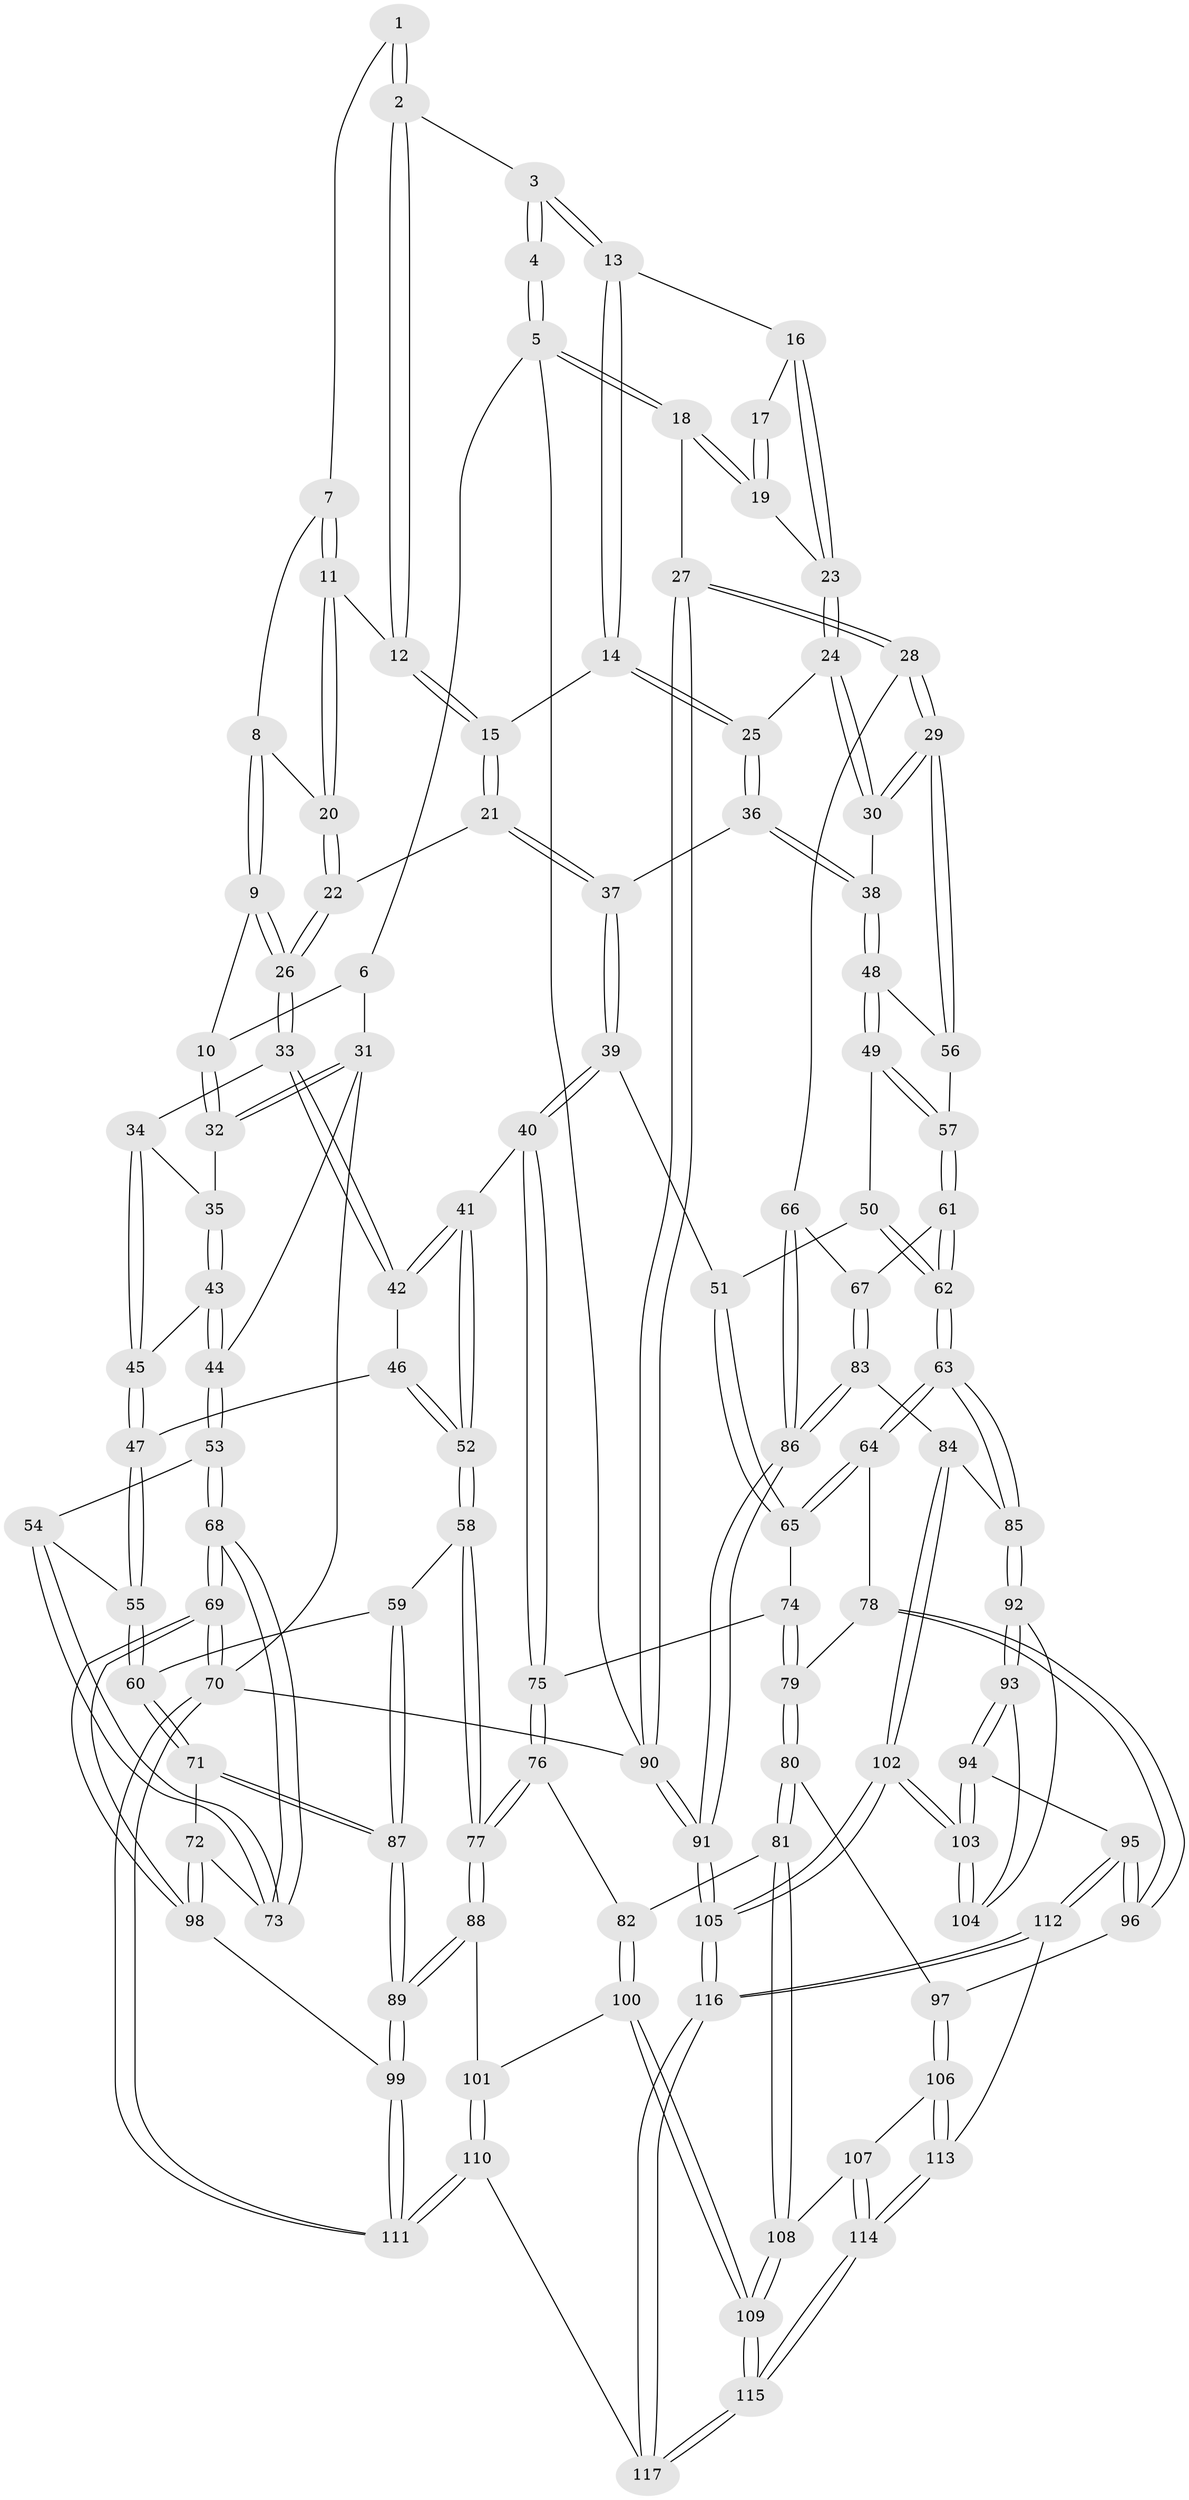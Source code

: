 // Generated by graph-tools (version 1.1) at 2025/03/03/09/25 03:03:25]
// undirected, 117 vertices, 289 edges
graph export_dot {
graph [start="1"]
  node [color=gray90,style=filled];
  1 [pos="+0.2813618616125457+0"];
  2 [pos="+0.6532765696280757+0"];
  3 [pos="+0.6716668011787613+0"];
  4 [pos="+1+0"];
  5 [pos="+1+0"];
  6 [pos="+0.18284700999943934+0"];
  7 [pos="+0.3138324954773308+0.0025013372424056665"];
  8 [pos="+0.3075753293669912+0.16290157000792307"];
  9 [pos="+0.19280582970606122+0.24375179626457955"];
  10 [pos="+0.1042821724234321+0.24484617995974886"];
  11 [pos="+0.49408384438558667+0.1693033146792148"];
  12 [pos="+0.5563502592230876+0.14990057129928436"];
  13 [pos="+0.785883858571538+0.17807153921211474"];
  14 [pos="+0.6574516061470083+0.2989730346788935"];
  15 [pos="+0.6363215093007528+0.2865449839696073"];
  16 [pos="+0.8667677638045945+0.20707070924814092"];
  17 [pos="+0.9842996819311252+0"];
  18 [pos="+1+0.3791482736666257"];
  19 [pos="+0.9597621734745975+0.25265789443336123"];
  20 [pos="+0.4179354680295927+0.22720535647388304"];
  21 [pos="+0.45376575424086646+0.371104830405642"];
  22 [pos="+0.40509787929558905+0.34290308477786885"];
  23 [pos="+0.8824171279370494+0.22831741330102293"];
  24 [pos="+0.8096213465365553+0.3644280435110919"];
  25 [pos="+0.6787207534618218+0.3402833786833862"];
  26 [pos="+0.34062335706163405+0.3674425291953819"];
  27 [pos="+1+0.5422327406547216"];
  28 [pos="+1+0.5492900736114594"];
  29 [pos="+0.9389233154538682+0.512643713695102"];
  30 [pos="+0.9099955047671135+0.49176724252869136"];
  31 [pos="+0+0.24058341716643689"];
  32 [pos="+0.10355298182717951+0.24535359282256514"];
  33 [pos="+0.3116550760249365+0.4177802426816456"];
  34 [pos="+0.3009304241541143+0.41819989363057164"];
  35 [pos="+0.1294325958785206+0.3895585168519045"];
  36 [pos="+0.643322150354648+0.47696709671844356"];
  37 [pos="+0.48470356536275555+0.43859342088920233"];
  38 [pos="+0.6447998235331077+0.4814888229659976"];
  39 [pos="+0.42567649514799993+0.5913004253351442"];
  40 [pos="+0.42386571216754987+0.5926620396700728"];
  41 [pos="+0.36660843141382476+0.5931095286303157"];
  42 [pos="+0.31483953209567395+0.46660436316121745"];
  43 [pos="+0.12051931795454353+0.4287098727481678"];
  44 [pos="+0+0.38685770367088057"];
  45 [pos="+0.11706905740899912+0.5157175844706094"];
  46 [pos="+0.15932731860578445+0.5387484037940281"];
  47 [pos="+0.11424369921723375+0.530245124119164"];
  48 [pos="+0.6409548140870979+0.5428894424194741"];
  49 [pos="+0.6377785628151068+0.551351789229685"];
  50 [pos="+0.6376027415894916+0.5516385535824124"];
  51 [pos="+0.6127343693501144+0.5787982174938223"];
  52 [pos="+0.32615447778006706+0.6234116264163089"];
  53 [pos="+0+0.5381558409070006"];
  54 [pos="+0.08276151685488616+0.5541046807916824"];
  55 [pos="+0.0909007208388455+0.5523349490692514"];
  56 [pos="+0.8132562477609251+0.574543604507172"];
  57 [pos="+0.7658404494384664+0.6370351945051433"];
  58 [pos="+0.28390542434904426+0.7091836997074191"];
  59 [pos="+0.2526314535806265+0.7164822256518869"];
  60 [pos="+0.1510937711747538+0.6727723159850384"];
  61 [pos="+0.7525578658609231+0.7070796792382963"];
  62 [pos="+0.7476972625195756+0.711975456966138"];
  63 [pos="+0.7256553417273455+0.7495704925965819"];
  64 [pos="+0.7007947629048425+0.7476422401116811"];
  65 [pos="+0.6109450936473481+0.6617090763288107"];
  66 [pos="+0.9743788404057812+0.6392198565252921"];
  67 [pos="+0.9268867171462408+0.675959631072113"];
  68 [pos="+0+0.7636449916479813"];
  69 [pos="+0+0.8891645971144178"];
  70 [pos="+0+1"];
  71 [pos="+0.08225449916048339+0.7548458531867571"];
  72 [pos="+0.03184772346241432+0.7588149060361109"];
  73 [pos="+0.023342866561715386+0.7555953565261028"];
  74 [pos="+0.5692518093719647+0.6965230449368476"];
  75 [pos="+0.4714498751593726+0.6889007034134355"];
  76 [pos="+0.46110423108618903+0.779581618334333"];
  77 [pos="+0.33608348639374175+0.7873259538071989"];
  78 [pos="+0.6405838768551281+0.7834503178100621"];
  79 [pos="+0.57176468184147+0.7837443239390024"];
  80 [pos="+0.527156578587133+0.8179781518497946"];
  81 [pos="+0.5204787274923975+0.8188832570045429"];
  82 [pos="+0.461740747468465+0.7803041551034162"];
  83 [pos="+0.8651648827001834+0.7882665726181803"];
  84 [pos="+0.7771912666709105+0.802851265874947"];
  85 [pos="+0.7482716653100911+0.7876836270580726"];
  86 [pos="+0.916386367946356+0.8665630282657638"];
  87 [pos="+0.17042848527549576+0.8216582091448404"];
  88 [pos="+0.33011617565840995+0.8271391291100773"];
  89 [pos="+0.17164445651541588+0.9008657240719488"];
  90 [pos="+1+1"];
  91 [pos="+1+1"];
  92 [pos="+0.7334352640799909+0.8167659308738442"];
  93 [pos="+0.6649826372512784+0.8847458600033946"];
  94 [pos="+0.6621653174993473+0.8868194001702723"];
  95 [pos="+0.6445011348871971+0.887500878378271"];
  96 [pos="+0.6365141778495671+0.8770288602706212"];
  97 [pos="+0.5734497156317477+0.8577552591608163"];
  98 [pos="+0.07257709192163221+0.8917089470393519"];
  99 [pos="+0.15581548015543395+0.9453378055371225"];
  100 [pos="+0.40894446217832847+0.8995028207268099"];
  101 [pos="+0.33609172720426567+0.8432526548297502"];
  102 [pos="+0.9702222568477216+1"];
  103 [pos="+0.7701512944222093+0.991726336488317"];
  104 [pos="+0.734852669014702+0.8903176736371429"];
  105 [pos="+1+1"];
  106 [pos="+0.5708794797839137+0.9136233010314724"];
  107 [pos="+0.5184898334873841+0.90606603092081"];
  108 [pos="+0.5037450073189168+0.8737196986480499"];
  109 [pos="+0.42137128935863016+0.922812785434789"];
  110 [pos="+0.2168961295972762+1"];
  111 [pos="+0.21084559673905784+1"];
  112 [pos="+0.6178906331893876+0.9438293488437424"];
  113 [pos="+0.5962135970788288+0.9469581035072685"];
  114 [pos="+0.5188847188479838+1"];
  115 [pos="+0.3903444627115051+1"];
  116 [pos="+0.9647575861363461+1"];
  117 [pos="+0.3854130162522904+1"];
  1 -- 2;
  1 -- 2;
  1 -- 7;
  2 -- 3;
  2 -- 12;
  2 -- 12;
  3 -- 4;
  3 -- 4;
  3 -- 13;
  3 -- 13;
  4 -- 5;
  4 -- 5;
  5 -- 6;
  5 -- 18;
  5 -- 18;
  5 -- 90;
  6 -- 10;
  6 -- 31;
  7 -- 8;
  7 -- 11;
  7 -- 11;
  8 -- 9;
  8 -- 9;
  8 -- 20;
  9 -- 10;
  9 -- 26;
  9 -- 26;
  10 -- 32;
  10 -- 32;
  11 -- 12;
  11 -- 20;
  11 -- 20;
  12 -- 15;
  12 -- 15;
  13 -- 14;
  13 -- 14;
  13 -- 16;
  14 -- 15;
  14 -- 25;
  14 -- 25;
  15 -- 21;
  15 -- 21;
  16 -- 17;
  16 -- 23;
  16 -- 23;
  17 -- 19;
  17 -- 19;
  18 -- 19;
  18 -- 19;
  18 -- 27;
  19 -- 23;
  20 -- 22;
  20 -- 22;
  21 -- 22;
  21 -- 37;
  21 -- 37;
  22 -- 26;
  22 -- 26;
  23 -- 24;
  23 -- 24;
  24 -- 25;
  24 -- 30;
  24 -- 30;
  25 -- 36;
  25 -- 36;
  26 -- 33;
  26 -- 33;
  27 -- 28;
  27 -- 28;
  27 -- 90;
  27 -- 90;
  28 -- 29;
  28 -- 29;
  28 -- 66;
  29 -- 30;
  29 -- 30;
  29 -- 56;
  29 -- 56;
  30 -- 38;
  31 -- 32;
  31 -- 32;
  31 -- 44;
  31 -- 70;
  32 -- 35;
  33 -- 34;
  33 -- 42;
  33 -- 42;
  34 -- 35;
  34 -- 45;
  34 -- 45;
  35 -- 43;
  35 -- 43;
  36 -- 37;
  36 -- 38;
  36 -- 38;
  37 -- 39;
  37 -- 39;
  38 -- 48;
  38 -- 48;
  39 -- 40;
  39 -- 40;
  39 -- 51;
  40 -- 41;
  40 -- 75;
  40 -- 75;
  41 -- 42;
  41 -- 42;
  41 -- 52;
  41 -- 52;
  42 -- 46;
  43 -- 44;
  43 -- 44;
  43 -- 45;
  44 -- 53;
  44 -- 53;
  45 -- 47;
  45 -- 47;
  46 -- 47;
  46 -- 52;
  46 -- 52;
  47 -- 55;
  47 -- 55;
  48 -- 49;
  48 -- 49;
  48 -- 56;
  49 -- 50;
  49 -- 57;
  49 -- 57;
  50 -- 51;
  50 -- 62;
  50 -- 62;
  51 -- 65;
  51 -- 65;
  52 -- 58;
  52 -- 58;
  53 -- 54;
  53 -- 68;
  53 -- 68;
  54 -- 55;
  54 -- 73;
  54 -- 73;
  55 -- 60;
  55 -- 60;
  56 -- 57;
  57 -- 61;
  57 -- 61;
  58 -- 59;
  58 -- 77;
  58 -- 77;
  59 -- 60;
  59 -- 87;
  59 -- 87;
  60 -- 71;
  60 -- 71;
  61 -- 62;
  61 -- 62;
  61 -- 67;
  62 -- 63;
  62 -- 63;
  63 -- 64;
  63 -- 64;
  63 -- 85;
  63 -- 85;
  64 -- 65;
  64 -- 65;
  64 -- 78;
  65 -- 74;
  66 -- 67;
  66 -- 86;
  66 -- 86;
  67 -- 83;
  67 -- 83;
  68 -- 69;
  68 -- 69;
  68 -- 73;
  68 -- 73;
  69 -- 70;
  69 -- 70;
  69 -- 98;
  69 -- 98;
  70 -- 111;
  70 -- 111;
  70 -- 90;
  71 -- 72;
  71 -- 87;
  71 -- 87;
  72 -- 73;
  72 -- 98;
  72 -- 98;
  74 -- 75;
  74 -- 79;
  74 -- 79;
  75 -- 76;
  75 -- 76;
  76 -- 77;
  76 -- 77;
  76 -- 82;
  77 -- 88;
  77 -- 88;
  78 -- 79;
  78 -- 96;
  78 -- 96;
  79 -- 80;
  79 -- 80;
  80 -- 81;
  80 -- 81;
  80 -- 97;
  81 -- 82;
  81 -- 108;
  81 -- 108;
  82 -- 100;
  82 -- 100;
  83 -- 84;
  83 -- 86;
  83 -- 86;
  84 -- 85;
  84 -- 102;
  84 -- 102;
  85 -- 92;
  85 -- 92;
  86 -- 91;
  86 -- 91;
  87 -- 89;
  87 -- 89;
  88 -- 89;
  88 -- 89;
  88 -- 101;
  89 -- 99;
  89 -- 99;
  90 -- 91;
  90 -- 91;
  91 -- 105;
  91 -- 105;
  92 -- 93;
  92 -- 93;
  92 -- 104;
  93 -- 94;
  93 -- 94;
  93 -- 104;
  94 -- 95;
  94 -- 103;
  94 -- 103;
  95 -- 96;
  95 -- 96;
  95 -- 112;
  95 -- 112;
  96 -- 97;
  97 -- 106;
  97 -- 106;
  98 -- 99;
  99 -- 111;
  99 -- 111;
  100 -- 101;
  100 -- 109;
  100 -- 109;
  101 -- 110;
  101 -- 110;
  102 -- 103;
  102 -- 103;
  102 -- 105;
  102 -- 105;
  103 -- 104;
  103 -- 104;
  105 -- 116;
  105 -- 116;
  106 -- 107;
  106 -- 113;
  106 -- 113;
  107 -- 108;
  107 -- 114;
  107 -- 114;
  108 -- 109;
  108 -- 109;
  109 -- 115;
  109 -- 115;
  110 -- 111;
  110 -- 111;
  110 -- 117;
  112 -- 113;
  112 -- 116;
  112 -- 116;
  113 -- 114;
  113 -- 114;
  114 -- 115;
  114 -- 115;
  115 -- 117;
  115 -- 117;
  116 -- 117;
  116 -- 117;
}
